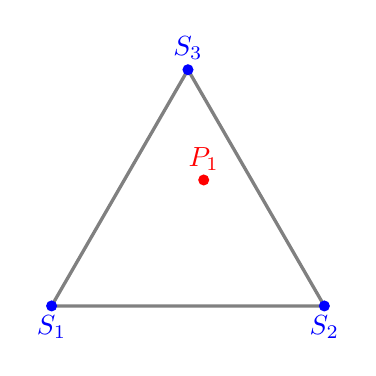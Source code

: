 \begin{tikzpicture}[scale=1]

\def\R{2}


\coordinate (S1) at (210:\R);
\coordinate (S2) at (-30:\R);
\coordinate (S3) at (90:\R);

\draw[gray, very thick] (S1) -- (S2) -- (S3) -- cycle;
\fill[blue] (S1) circle (2pt) node[below] {$S_1$};
\fill[blue] (S2) circle (2pt) node[below] {$S_2$};
\fill[blue] (S3) circle (2pt) node[above] {$S_3$};


  \def\x{0.2}
  \def\y{0.6}

  \coordinate (P) at (\x,\y);

  \fill[red] (P) circle (2pt) node[above] {$P_1$};
% 
%   \draw[red!50] (P)--(S2);
%   \coordinate (P) at ($(P)!0.5!(S2)$);
%   \fill[red] (P) circle (2pt) node[right] {$P_2$};
% 
%   \draw[red!50] (P)--(S1);
%   \coordinate (P) at ($ (P)!0.5!(S1) $);
%   \fill[red] (P) circle (2pt) node[below] {$P_3$};
% 
%   \draw[red!50] (P)--(S2);
%   \coordinate (P) at ($ (P)!0.5!(S2) $);
%   \fill[red] (P) circle (2pt) node[below] {$P_4$};

\end{tikzpicture}